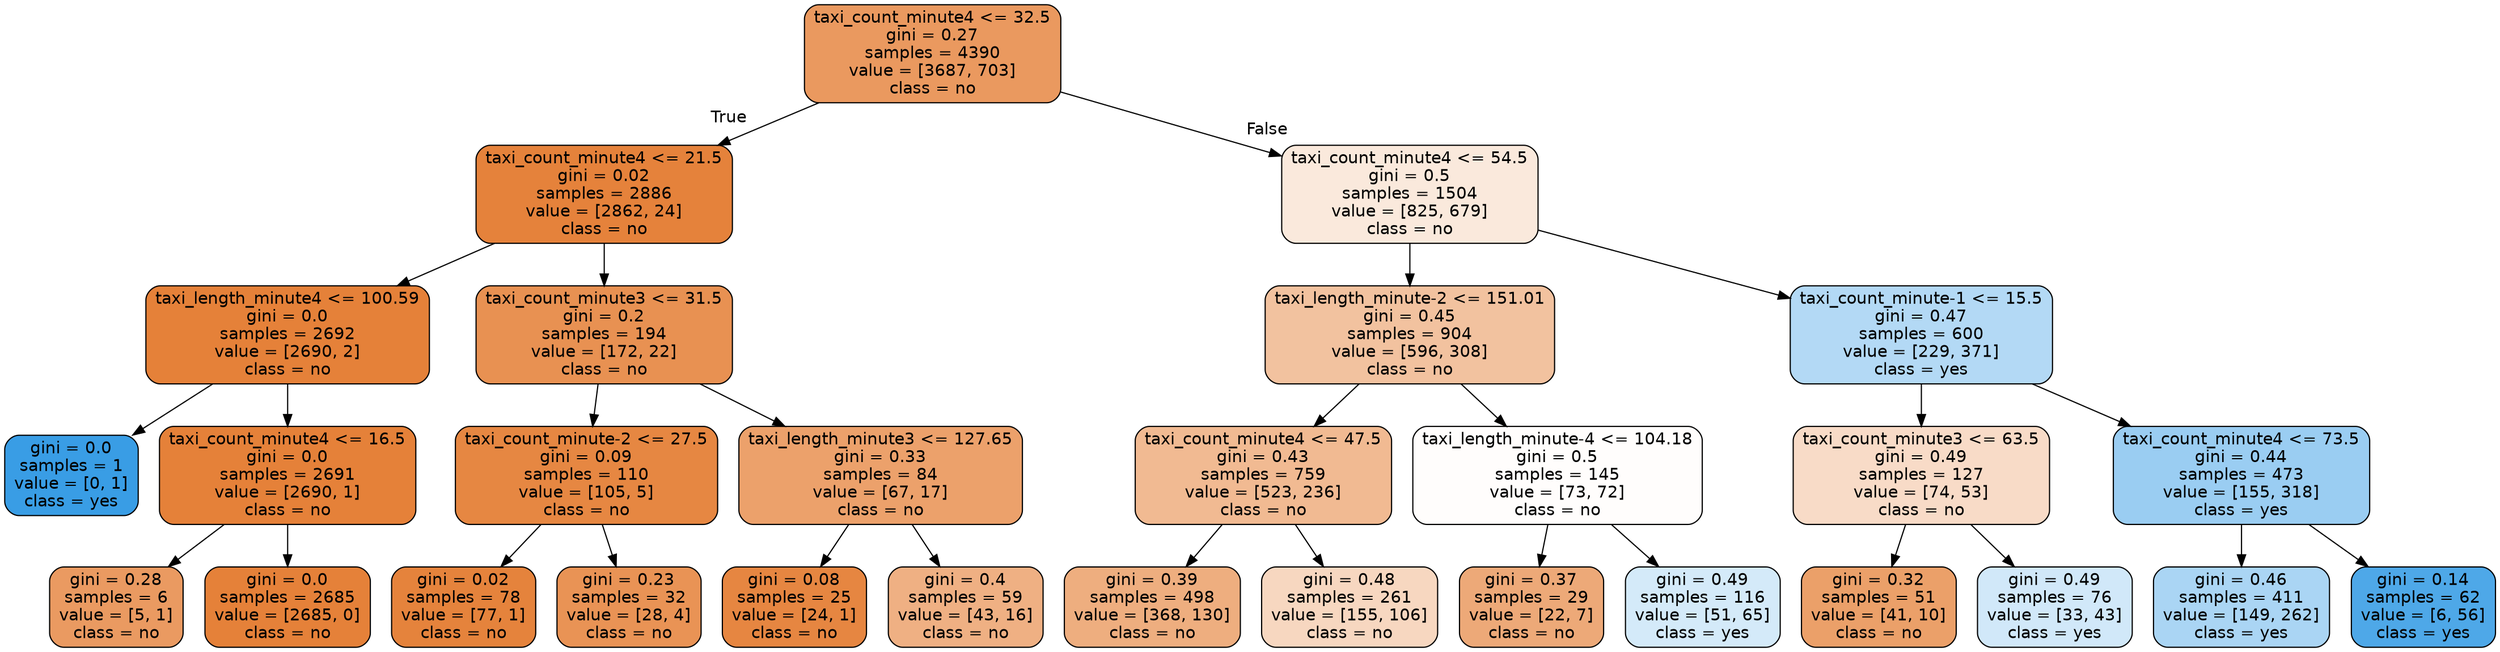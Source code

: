 digraph Tree {
node [shape=box, style="filled, rounded", color="black", fontname="helvetica"] ;
edge [fontname="helvetica"] ;
0 [label="taxi_count_minute4 <= 32.5\ngini = 0.27\nsamples = 4390\nvalue = [3687, 703]\nclass = no", fillcolor="#ea995f"] ;
1 [label="taxi_count_minute4 <= 21.5\ngini = 0.02\nsamples = 2886\nvalue = [2862, 24]\nclass = no", fillcolor="#e5823b"] ;
0 -> 1 [labeldistance=2.5, labelangle=45, headlabel="True"] ;
2 [label="taxi_length_minute4 <= 100.59\ngini = 0.0\nsamples = 2692\nvalue = [2690, 2]\nclass = no", fillcolor="#e58139"] ;
1 -> 2 ;
3 [label="gini = 0.0\nsamples = 1\nvalue = [0, 1]\nclass = yes", fillcolor="#399de5"] ;
2 -> 3 ;
4 [label="taxi_count_minute4 <= 16.5\ngini = 0.0\nsamples = 2691\nvalue = [2690, 1]\nclass = no", fillcolor="#e58139"] ;
2 -> 4 ;
5 [label="gini = 0.28\nsamples = 6\nvalue = [5, 1]\nclass = no", fillcolor="#ea9a61"] ;
4 -> 5 ;
6 [label="gini = 0.0\nsamples = 2685\nvalue = [2685, 0]\nclass = no", fillcolor="#e58139"] ;
4 -> 6 ;
7 [label="taxi_count_minute3 <= 31.5\ngini = 0.2\nsamples = 194\nvalue = [172, 22]\nclass = no", fillcolor="#e89152"] ;
1 -> 7 ;
8 [label="taxi_count_minute-2 <= 27.5\ngini = 0.09\nsamples = 110\nvalue = [105, 5]\nclass = no", fillcolor="#e68742"] ;
7 -> 8 ;
9 [label="gini = 0.02\nsamples = 78\nvalue = [77, 1]\nclass = no", fillcolor="#e5833c"] ;
8 -> 9 ;
10 [label="gini = 0.23\nsamples = 32\nvalue = [28, 4]\nclass = no", fillcolor="#e99355"] ;
8 -> 10 ;
11 [label="taxi_length_minute3 <= 127.65\ngini = 0.33\nsamples = 84\nvalue = [67, 17]\nclass = no", fillcolor="#eca16b"] ;
7 -> 11 ;
12 [label="gini = 0.08\nsamples = 25\nvalue = [24, 1]\nclass = no", fillcolor="#e68641"] ;
11 -> 12 ;
13 [label="gini = 0.4\nsamples = 59\nvalue = [43, 16]\nclass = no", fillcolor="#efb083"] ;
11 -> 13 ;
14 [label="taxi_count_minute4 <= 54.5\ngini = 0.5\nsamples = 1504\nvalue = [825, 679]\nclass = no", fillcolor="#fae9dc"] ;
0 -> 14 [labeldistance=2.5, labelangle=-45, headlabel="False"] ;
15 [label="taxi_length_minute-2 <= 151.01\ngini = 0.45\nsamples = 904\nvalue = [596, 308]\nclass = no", fillcolor="#f2c29f"] ;
14 -> 15 ;
16 [label="taxi_count_minute4 <= 47.5\ngini = 0.43\nsamples = 759\nvalue = [523, 236]\nclass = no", fillcolor="#f1ba92"] ;
15 -> 16 ;
17 [label="gini = 0.39\nsamples = 498\nvalue = [368, 130]\nclass = no", fillcolor="#eeae7f"] ;
16 -> 17 ;
18 [label="gini = 0.48\nsamples = 261\nvalue = [155, 106]\nclass = no", fillcolor="#f7d7c0"] ;
16 -> 18 ;
19 [label="taxi_length_minute-4 <= 104.18\ngini = 0.5\nsamples = 145\nvalue = [73, 72]\nclass = no", fillcolor="#fffdfc"] ;
15 -> 19 ;
20 [label="gini = 0.37\nsamples = 29\nvalue = [22, 7]\nclass = no", fillcolor="#eda978"] ;
19 -> 20 ;
21 [label="gini = 0.49\nsamples = 116\nvalue = [51, 65]\nclass = yes", fillcolor="#d4eaf9"] ;
19 -> 21 ;
22 [label="taxi_count_minute-1 <= 15.5\ngini = 0.47\nsamples = 600\nvalue = [229, 371]\nclass = yes", fillcolor="#b3d9f5"] ;
14 -> 22 ;
23 [label="taxi_count_minute3 <= 63.5\ngini = 0.49\nsamples = 127\nvalue = [74, 53]\nclass = no", fillcolor="#f8dbc7"] ;
22 -> 23 ;
24 [label="gini = 0.32\nsamples = 51\nvalue = [41, 10]\nclass = no", fillcolor="#eba069"] ;
23 -> 24 ;
25 [label="gini = 0.49\nsamples = 76\nvalue = [33, 43]\nclass = yes", fillcolor="#d1e8f9"] ;
23 -> 25 ;
26 [label="taxi_count_minute4 <= 73.5\ngini = 0.44\nsamples = 473\nvalue = [155, 318]\nclass = yes", fillcolor="#9acdf2"] ;
22 -> 26 ;
27 [label="gini = 0.46\nsamples = 411\nvalue = [149, 262]\nclass = yes", fillcolor="#aad5f4"] ;
26 -> 27 ;
28 [label="gini = 0.14\nsamples = 62\nvalue = [6, 56]\nclass = yes", fillcolor="#4ea8e8"] ;
26 -> 28 ;
}